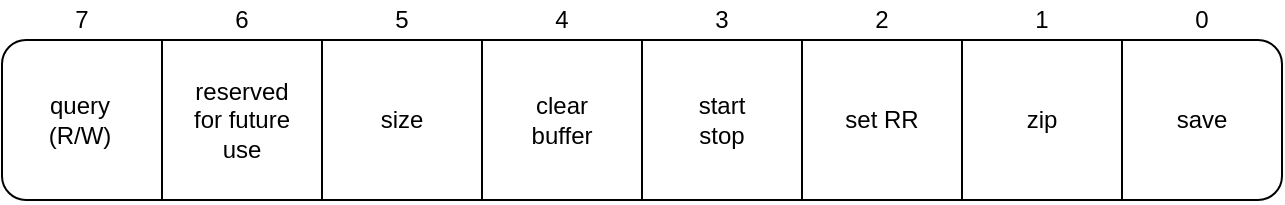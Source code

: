 <mxfile version="14.2.6" type="device"><diagram id="zCClvJ224ZDLTUggCsFF" name="Page-1"><mxGraphModel dx="1278" dy="591" grid="1" gridSize="10" guides="1" tooltips="1" connect="1" arrows="1" fold="1" page="1" pageScale="1" pageWidth="850" pageHeight="1100" math="0" shadow="0"><root><mxCell id="0"/><mxCell id="1" parent="0"/><mxCell id="vRtwWx6PHYekCCZ41qCN-1" value="" style="rounded=1;whiteSpace=wrap;html=1;" vertex="1" parent="1"><mxGeometry x="120" y="510" width="640" height="80" as="geometry"/></mxCell><mxCell id="vRtwWx6PHYekCCZ41qCN-6" value="" style="endArrow=none;html=1;" edge="1" parent="1"><mxGeometry width="50" height="50" relative="1" as="geometry"><mxPoint x="200" y="510" as="sourcePoint"/><mxPoint x="200" y="590" as="targetPoint"/></mxGeometry></mxCell><mxCell id="vRtwWx6PHYekCCZ41qCN-7" value="" style="endArrow=none;html=1;" edge="1" parent="1"><mxGeometry width="50" height="50" relative="1" as="geometry"><mxPoint x="280" y="510" as="sourcePoint"/><mxPoint x="280" y="590" as="targetPoint"/></mxGeometry></mxCell><mxCell id="vRtwWx6PHYekCCZ41qCN-8" value="" style="endArrow=none;html=1;" edge="1" parent="1"><mxGeometry width="50" height="50" relative="1" as="geometry"><mxPoint x="360" y="510" as="sourcePoint"/><mxPoint x="360" y="590" as="targetPoint"/></mxGeometry></mxCell><mxCell id="vRtwWx6PHYekCCZ41qCN-9" value="" style="endArrow=none;html=1;" edge="1" parent="1"><mxGeometry width="50" height="50" relative="1" as="geometry"><mxPoint x="440" y="510" as="sourcePoint"/><mxPoint x="440" y="590" as="targetPoint"/></mxGeometry></mxCell><mxCell id="vRtwWx6PHYekCCZ41qCN-10" value="" style="endArrow=none;html=1;" edge="1" parent="1"><mxGeometry width="50" height="50" relative="1" as="geometry"><mxPoint x="520" y="510" as="sourcePoint"/><mxPoint x="520" y="590" as="targetPoint"/></mxGeometry></mxCell><mxCell id="vRtwWx6PHYekCCZ41qCN-11" value="" style="endArrow=none;html=1;" edge="1" parent="1"><mxGeometry width="50" height="50" relative="1" as="geometry"><mxPoint x="600" y="510" as="sourcePoint"/><mxPoint x="600" y="590" as="targetPoint"/></mxGeometry></mxCell><mxCell id="vRtwWx6PHYekCCZ41qCN-12" value="" style="endArrow=none;html=1;" edge="1" parent="1"><mxGeometry width="50" height="50" relative="1" as="geometry"><mxPoint x="680" y="510" as="sourcePoint"/><mxPoint x="680" y="590" as="targetPoint"/></mxGeometry></mxCell><mxCell id="vRtwWx6PHYekCCZ41qCN-15" value="7" style="text;html=1;strokeColor=none;fillColor=none;align=center;verticalAlign=middle;whiteSpace=wrap;rounded=0;" vertex="1" parent="1"><mxGeometry x="150" y="490" width="20" height="20" as="geometry"/></mxCell><mxCell id="vRtwWx6PHYekCCZ41qCN-16" value="6" style="text;html=1;strokeColor=none;fillColor=none;align=center;verticalAlign=middle;whiteSpace=wrap;rounded=0;" vertex="1" parent="1"><mxGeometry x="230" y="490" width="20" height="20" as="geometry"/></mxCell><mxCell id="vRtwWx6PHYekCCZ41qCN-17" value="5" style="text;html=1;strokeColor=none;fillColor=none;align=center;verticalAlign=middle;whiteSpace=wrap;rounded=0;" vertex="1" parent="1"><mxGeometry x="310" y="490" width="20" height="20" as="geometry"/></mxCell><mxCell id="vRtwWx6PHYekCCZ41qCN-18" value="4" style="text;html=1;strokeColor=none;fillColor=none;align=center;verticalAlign=middle;whiteSpace=wrap;rounded=0;" vertex="1" parent="1"><mxGeometry x="390" y="490" width="20" height="20" as="geometry"/></mxCell><mxCell id="vRtwWx6PHYekCCZ41qCN-19" value="3" style="text;html=1;strokeColor=none;fillColor=none;align=center;verticalAlign=middle;whiteSpace=wrap;rounded=0;" vertex="1" parent="1"><mxGeometry x="470" y="490" width="20" height="20" as="geometry"/></mxCell><mxCell id="vRtwWx6PHYekCCZ41qCN-20" value="2" style="text;html=1;strokeColor=none;fillColor=none;align=center;verticalAlign=middle;whiteSpace=wrap;rounded=0;" vertex="1" parent="1"><mxGeometry x="550" y="490" width="20" height="20" as="geometry"/></mxCell><mxCell id="vRtwWx6PHYekCCZ41qCN-21" value="1" style="text;html=1;strokeColor=none;fillColor=none;align=center;verticalAlign=middle;whiteSpace=wrap;rounded=0;" vertex="1" parent="1"><mxGeometry x="630" y="490" width="20" height="20" as="geometry"/></mxCell><mxCell id="vRtwWx6PHYekCCZ41qCN-22" value="0" style="text;html=1;strokeColor=none;fillColor=none;align=center;verticalAlign=middle;whiteSpace=wrap;rounded=0;" vertex="1" parent="1"><mxGeometry x="710" y="490" width="20" height="20" as="geometry"/></mxCell><mxCell id="vRtwWx6PHYekCCZ41qCN-23" value="&lt;div&gt;query&lt;/div&gt;&lt;div&gt;(R/W)&lt;/div&gt;" style="text;html=1;strokeColor=none;fillColor=none;align=center;verticalAlign=middle;whiteSpace=wrap;rounded=0;" vertex="1" parent="1"><mxGeometry x="129" y="520" width="60" height="60" as="geometry"/></mxCell><mxCell id="vRtwWx6PHYekCCZ41qCN-24" value="&lt;div&gt;reserved for future use&lt;br&gt;&lt;/div&gt;" style="text;html=1;strokeColor=none;fillColor=none;align=center;verticalAlign=middle;whiteSpace=wrap;rounded=0;" vertex="1" parent="1"><mxGeometry x="210" y="520" width="60" height="60" as="geometry"/></mxCell><mxCell id="vRtwWx6PHYekCCZ41qCN-25" value="&lt;div&gt;size&lt;br&gt;&lt;/div&gt;" style="text;html=1;strokeColor=none;fillColor=none;align=center;verticalAlign=middle;whiteSpace=wrap;rounded=0;" vertex="1" parent="1"><mxGeometry x="290" y="520" width="60" height="60" as="geometry"/></mxCell><mxCell id="vRtwWx6PHYekCCZ41qCN-27" value="clear buffer" style="text;html=1;strokeColor=none;fillColor=none;align=center;verticalAlign=middle;whiteSpace=wrap;rounded=0;" vertex="1" parent="1"><mxGeometry x="370" y="520" width="60" height="60" as="geometry"/></mxCell><mxCell id="vRtwWx6PHYekCCZ41qCN-28" value="&lt;div&gt;start&lt;/div&gt;&lt;div&gt;stop&lt;br&gt;&lt;/div&gt;" style="text;html=1;strokeColor=none;fillColor=none;align=center;verticalAlign=middle;whiteSpace=wrap;rounded=0;" vertex="1" parent="1"><mxGeometry x="450" y="520" width="60" height="60" as="geometry"/></mxCell><mxCell id="vRtwWx6PHYekCCZ41qCN-29" value="set RR" style="text;html=1;strokeColor=none;fillColor=none;align=center;verticalAlign=middle;whiteSpace=wrap;rounded=0;" vertex="1" parent="1"><mxGeometry x="530" y="520" width="60" height="60" as="geometry"/></mxCell><mxCell id="vRtwWx6PHYekCCZ41qCN-30" value="zip" style="text;html=1;strokeColor=none;fillColor=none;align=center;verticalAlign=middle;whiteSpace=wrap;rounded=0;" vertex="1" parent="1"><mxGeometry x="610" y="520" width="60" height="60" as="geometry"/></mxCell><mxCell id="vRtwWx6PHYekCCZ41qCN-31" value="save" style="text;html=1;strokeColor=none;fillColor=none;align=center;verticalAlign=middle;whiteSpace=wrap;rounded=0;" vertex="1" parent="1"><mxGeometry x="690" y="520" width="60" height="60" as="geometry"/></mxCell></root></mxGraphModel></diagram></mxfile>